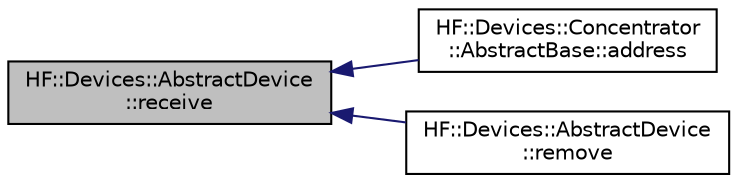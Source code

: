 digraph "HF::Devices::AbstractDevice::receive"
{
  edge [fontname="Helvetica",fontsize="10",labelfontname="Helvetica",labelfontsize="10"];
  node [fontname="Helvetica",fontsize="10",shape=record];
  rankdir="LR";
  Node23 [label="HF::Devices::AbstractDevice\l::receive",height=0.2,width=0.4,color="black", fillcolor="grey75", style="filled", fontcolor="black"];
  Node23 -> Node24 [dir="back",color="midnightblue",fontsize="10",style="solid",fontname="Helvetica"];
  Node24 [label="HF::Devices::Concentrator\l::AbstractBase::address",height=0.2,width=0.4,color="black", fillcolor="white", style="filled",URL="$classHF_1_1Devices_1_1Concentrator_1_1AbstractBase.html#ad0dd04e163140bca05b5d37253d2805c",tooltip="Return the device address on the HAN-FUN network, when the device is registered, or HF_BROADCAST_ADDR..."];
  Node23 -> Node25 [dir="back",color="midnightblue",fontsize="10",style="solid",fontname="Helvetica"];
  Node25 [label="HF::Devices::AbstractDevice\l::remove",height=0.2,width=0.4,color="black", fillcolor="white", style="filled",URL="$structHF_1_1Devices_1_1AbstractDevice.html#a9080349b793cf0ff7653617a5266e6cb",tooltip="Remove unit from device&#39;s unit list. "];
}
